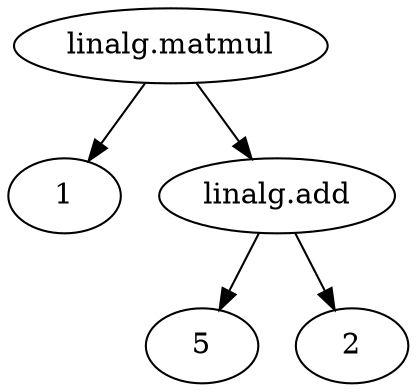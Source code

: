 digraph {
	4 [label="5", rows="2", columns="4", oldID="5", oldOpID="5"];
	0 [label="linalg.matmul", rows="NA", columns="NA", oldID="6", oldOpID="6"];
	1 [label="1", rows="3", columns="2", oldID="1", oldOpID="1"];
	2 [label="linalg.add", rows="NA", columns="NA", oldID="0", oldOpID="0"];
	3 [label="2", rows="2", columns="4", oldID="2", oldOpID="2"];

	0 -> 1;
	0 -> 2;
	2 -> 3;
	2 -> 4;
}